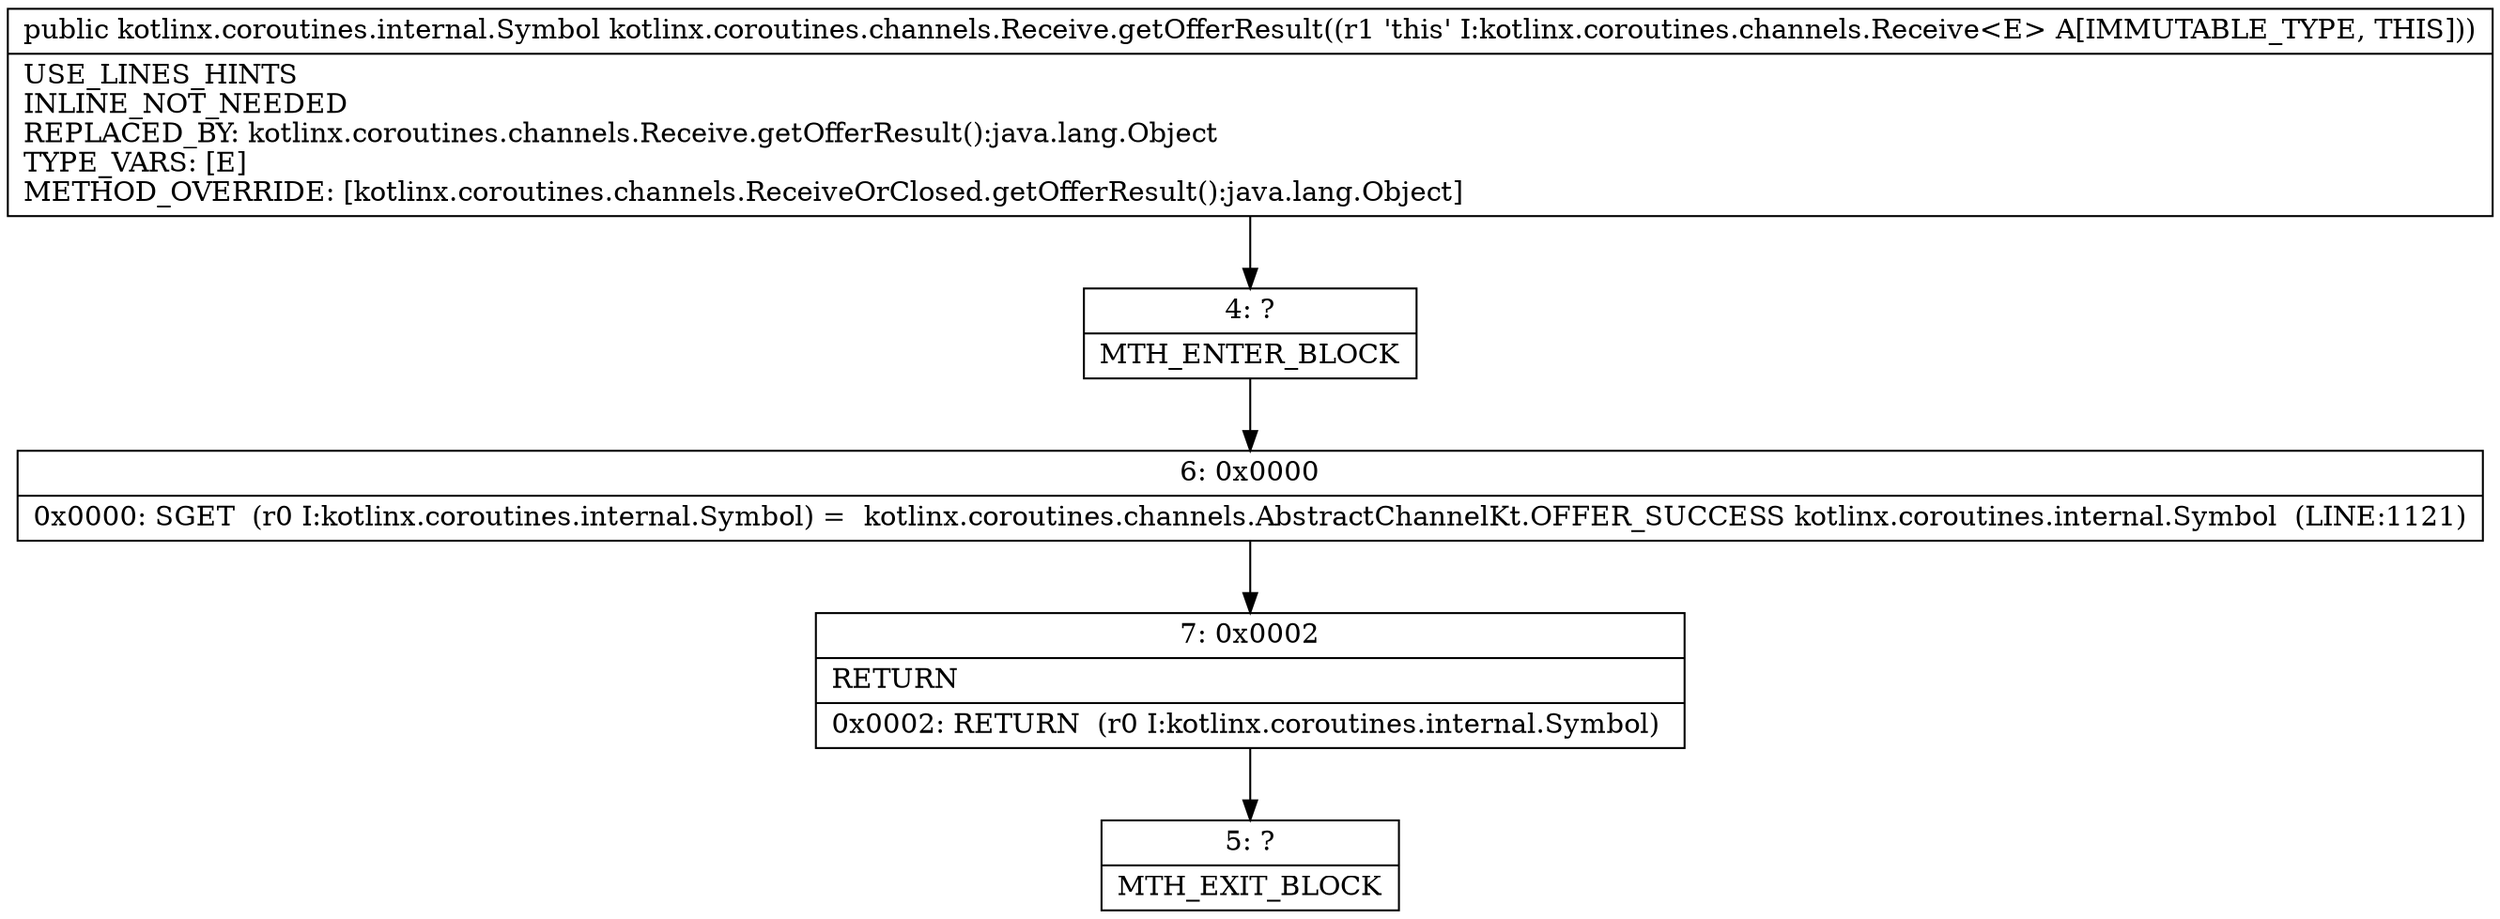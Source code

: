 digraph "CFG forkotlinx.coroutines.channels.Receive.getOfferResult()Lkotlinx\/coroutines\/internal\/Symbol;" {
Node_4 [shape=record,label="{4\:\ ?|MTH_ENTER_BLOCK\l}"];
Node_6 [shape=record,label="{6\:\ 0x0000|0x0000: SGET  (r0 I:kotlinx.coroutines.internal.Symbol) =  kotlinx.coroutines.channels.AbstractChannelKt.OFFER_SUCCESS kotlinx.coroutines.internal.Symbol  (LINE:1121)\l}"];
Node_7 [shape=record,label="{7\:\ 0x0002|RETURN\l|0x0002: RETURN  (r0 I:kotlinx.coroutines.internal.Symbol) \l}"];
Node_5 [shape=record,label="{5\:\ ?|MTH_EXIT_BLOCK\l}"];
MethodNode[shape=record,label="{public kotlinx.coroutines.internal.Symbol kotlinx.coroutines.channels.Receive.getOfferResult((r1 'this' I:kotlinx.coroutines.channels.Receive\<E\> A[IMMUTABLE_TYPE, THIS]))  | USE_LINES_HINTS\lINLINE_NOT_NEEDED\lREPLACED_BY: kotlinx.coroutines.channels.Receive.getOfferResult():java.lang.Object\lTYPE_VARS: [E]\lMETHOD_OVERRIDE: [kotlinx.coroutines.channels.ReceiveOrClosed.getOfferResult():java.lang.Object]\l}"];
MethodNode -> Node_4;Node_4 -> Node_6;
Node_6 -> Node_7;
Node_7 -> Node_5;
}

